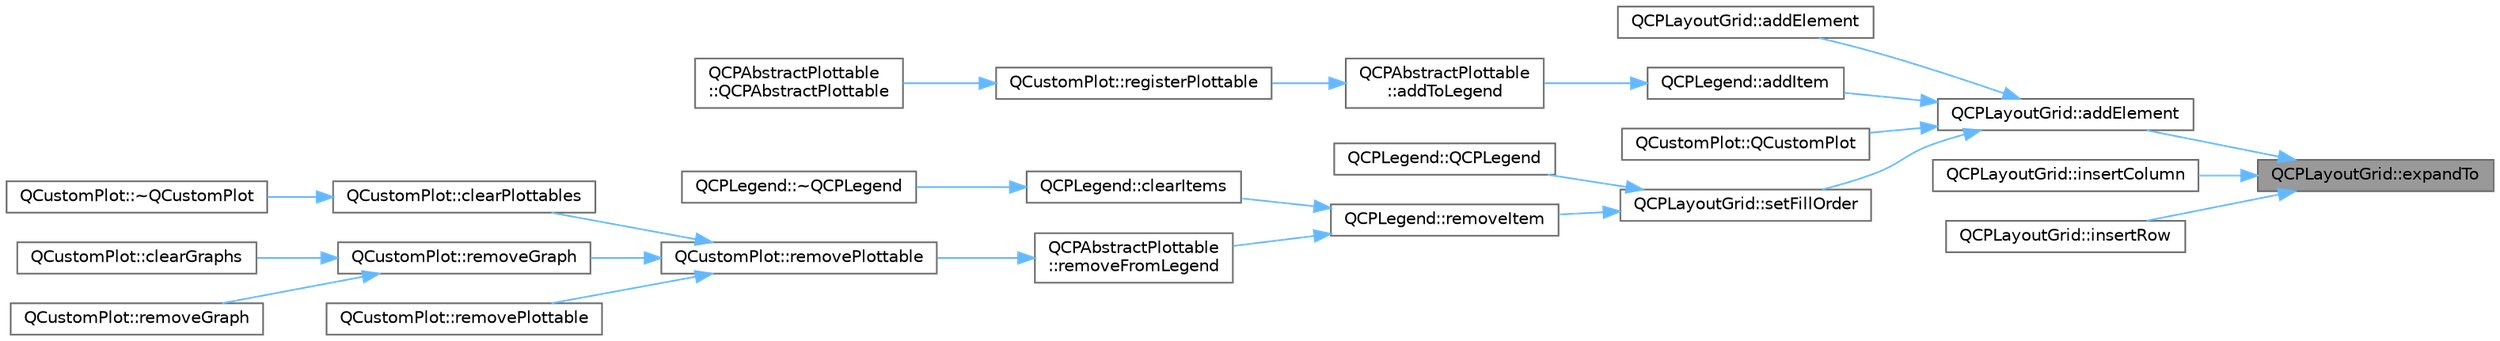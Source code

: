 digraph "QCPLayoutGrid::expandTo"
{
 // LATEX_PDF_SIZE
  bgcolor="transparent";
  edge [fontname=Helvetica,fontsize=10,labelfontname=Helvetica,labelfontsize=10];
  node [fontname=Helvetica,fontsize=10,shape=box,height=0.2,width=0.4];
  rankdir="RL";
  Node1 [label="QCPLayoutGrid::expandTo",height=0.2,width=0.4,color="gray40", fillcolor="grey60", style="filled", fontcolor="black",tooltip=" "];
  Node1 -> Node2 [dir="back",color="steelblue1",style="solid"];
  Node2 [label="QCPLayoutGrid::addElement",height=0.2,width=0.4,color="grey40", fillcolor="white", style="filled",URL="$class_q_c_p_layout_grid.html#adff1a2ca691ed83d2d24a4cd1fe17012",tooltip=" "];
  Node2 -> Node3 [dir="back",color="steelblue1",style="solid"];
  Node3 [label="QCPLayoutGrid::addElement",height=0.2,width=0.4,color="grey40", fillcolor="white", style="filled",URL="$class_q_c_p_layout_grid.html#a4c44025dd25acd27e053cadfd448ad7b",tooltip=" "];
  Node2 -> Node4 [dir="back",color="steelblue1",style="solid"];
  Node4 [label="QCPLegend::addItem",height=0.2,width=0.4,color="grey40", fillcolor="white", style="filled",URL="$class_q_c_p_legend.html#a3ab274de52d2951faea45a6d975e6b3f",tooltip=" "];
  Node4 -> Node5 [dir="back",color="steelblue1",style="solid"];
  Node5 [label="QCPAbstractPlottable\l::addToLegend",height=0.2,width=0.4,color="grey40", fillcolor="white", style="filled",URL="$class_q_c_p_abstract_plottable.html#aa64e93cb5b606d8110d2cc0a349bb30f",tooltip=" "];
  Node5 -> Node6 [dir="back",color="steelblue1",style="solid"];
  Node6 [label="QCustomPlot::registerPlottable",height=0.2,width=0.4,color="grey40", fillcolor="white", style="filled",URL="$class_q_custom_plot.html#aeba7733bb9fadfb5a375b3f40de9e58a",tooltip=" "];
  Node6 -> Node7 [dir="back",color="steelblue1",style="solid"];
  Node7 [label="QCPAbstractPlottable\l::QCPAbstractPlottable",height=0.2,width=0.4,color="grey40", fillcolor="white", style="filled",URL="$class_q_c_p_abstract_plottable.html#af78a036e40db6f53a31abadc5323715a",tooltip=" "];
  Node2 -> Node8 [dir="back",color="steelblue1",style="solid"];
  Node8 [label="QCustomPlot::QCustomPlot",height=0.2,width=0.4,color="grey40", fillcolor="white", style="filled",URL="$class_q_custom_plot.html#a45b99626558651a6428b83972b0b34b8",tooltip=" "];
  Node2 -> Node9 [dir="back",color="steelblue1",style="solid"];
  Node9 [label="QCPLayoutGrid::setFillOrder",height=0.2,width=0.4,color="grey40", fillcolor="white", style="filled",URL="$class_q_c_p_layout_grid.html#affc2f3cfd22f28698c5b29b960d2a391",tooltip=" "];
  Node9 -> Node10 [dir="back",color="steelblue1",style="solid"];
  Node10 [label="QCPLegend::QCPLegend",height=0.2,width=0.4,color="grey40", fillcolor="white", style="filled",URL="$class_q_c_p_legend.html#a0001a456989bd07ea378883651fabd72",tooltip=" "];
  Node9 -> Node11 [dir="back",color="steelblue1",style="solid"];
  Node11 [label="QCPLegend::removeItem",height=0.2,width=0.4,color="grey40", fillcolor="white", style="filled",URL="$class_q_c_p_legend.html#ac91595c3eaa746fe6321d2eb952c63bb",tooltip=" "];
  Node11 -> Node12 [dir="back",color="steelblue1",style="solid"];
  Node12 [label="QCPLegend::clearItems",height=0.2,width=0.4,color="grey40", fillcolor="white", style="filled",URL="$class_q_c_p_legend.html#a24795c7250eb5214fcea16b7217b4dfb",tooltip=" "];
  Node12 -> Node13 [dir="back",color="steelblue1",style="solid"];
  Node13 [label="QCPLegend::~QCPLegend",height=0.2,width=0.4,color="grey40", fillcolor="white", style="filled",URL="$class_q_c_p_legend.html#a52b305572e20f4e7cb37e945e2b9bec0",tooltip=" "];
  Node11 -> Node14 [dir="back",color="steelblue1",style="solid"];
  Node14 [label="QCPAbstractPlottable\l::removeFromLegend",height=0.2,width=0.4,color="grey40", fillcolor="white", style="filled",URL="$class_q_c_p_abstract_plottable.html#a3cc235007e2343a65ad4f463767e0e20",tooltip=" "];
  Node14 -> Node15 [dir="back",color="steelblue1",style="solid"];
  Node15 [label="QCustomPlot::removePlottable",height=0.2,width=0.4,color="grey40", fillcolor="white", style="filled",URL="$class_q_custom_plot.html#af3dafd56884208474f311d6226513ab2",tooltip=" "];
  Node15 -> Node16 [dir="back",color="steelblue1",style="solid"];
  Node16 [label="QCustomPlot::clearPlottables",height=0.2,width=0.4,color="grey40", fillcolor="white", style="filled",URL="$class_q_custom_plot.html#a9a409bb3201878adb7ffba1c89c4e004",tooltip=" "];
  Node16 -> Node17 [dir="back",color="steelblue1",style="solid"];
  Node17 [label="QCustomPlot::~QCustomPlot",height=0.2,width=0.4,color="grey40", fillcolor="white", style="filled",URL="$class_q_custom_plot.html#a75d9b6f599dcae706e45efd425c5499e",tooltip=" "];
  Node15 -> Node18 [dir="back",color="steelblue1",style="solid"];
  Node18 [label="QCustomPlot::removeGraph",height=0.2,width=0.4,color="grey40", fillcolor="white", style="filled",URL="$class_q_custom_plot.html#a903561be895fb6528a770d66ac5e6713",tooltip=" "];
  Node18 -> Node19 [dir="back",color="steelblue1",style="solid"];
  Node19 [label="QCustomPlot::clearGraphs",height=0.2,width=0.4,color="grey40", fillcolor="white", style="filled",URL="$class_q_custom_plot.html#ab0f3abff2d2f7df3668b5836f39207fa",tooltip=" "];
  Node18 -> Node20 [dir="back",color="steelblue1",style="solid"];
  Node20 [label="QCustomPlot::removeGraph",height=0.2,width=0.4,color="grey40", fillcolor="white", style="filled",URL="$class_q_custom_plot.html#a9554b3d2d5b10c0f884bd4010b6c192c",tooltip=" "];
  Node15 -> Node21 [dir="back",color="steelblue1",style="solid"];
  Node21 [label="QCustomPlot::removePlottable",height=0.2,width=0.4,color="grey40", fillcolor="white", style="filled",URL="$class_q_custom_plot.html#afc210e0021480f8119bccf37839dbcc8",tooltip=" "];
  Node1 -> Node22 [dir="back",color="steelblue1",style="solid"];
  Node22 [label="QCPLayoutGrid::insertColumn",height=0.2,width=0.4,color="grey40", fillcolor="white", style="filled",URL="$class_q_c_p_layout_grid.html#a1e880a321dbe8b43b471ccd764433dc4",tooltip=" "];
  Node1 -> Node23 [dir="back",color="steelblue1",style="solid"];
  Node23 [label="QCPLayoutGrid::insertRow",height=0.2,width=0.4,color="grey40", fillcolor="white", style="filled",URL="$class_q_c_p_layout_grid.html#a48af3dd7c3a653d9c3d7dd99bd02e838",tooltip=" "];
}
